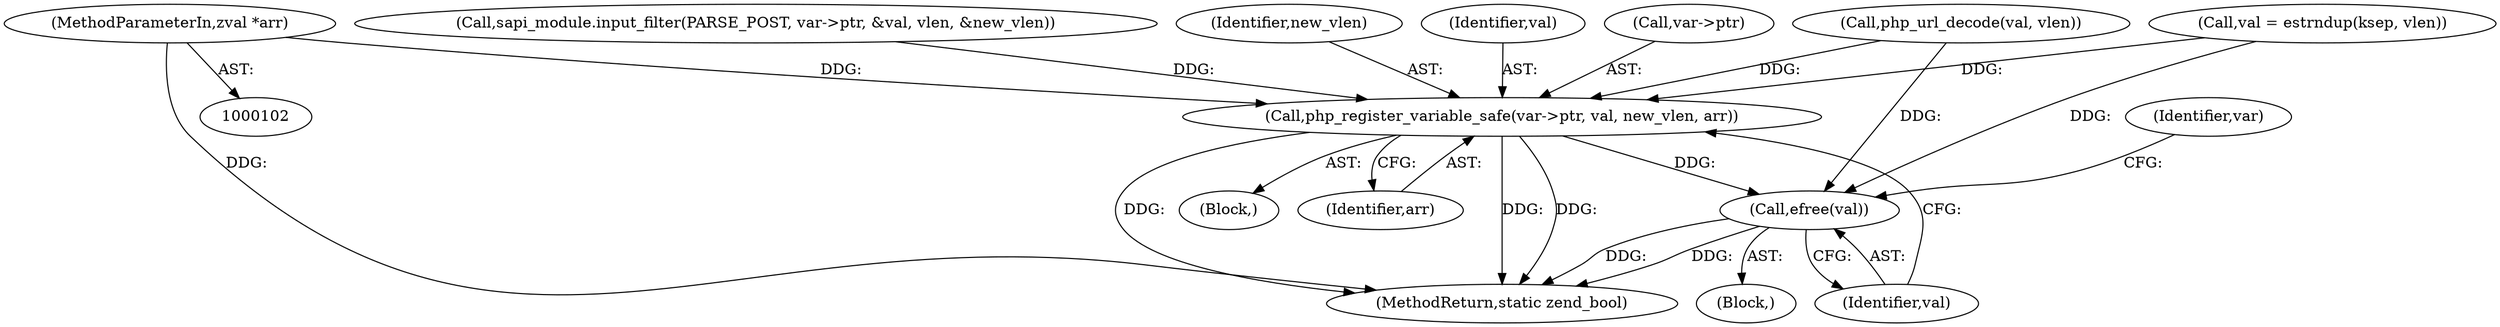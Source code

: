 digraph "0_php-src_a15bffd105ac28fd0dd9b596632dbf035238fda3@pointer" {
"1000103" [label="(MethodParameterIn,zval *arr)"];
"1000232" [label="(Call,php_register_variable_safe(var->ptr, val, new_vlen, arr))"];
"1000239" [label="(Call,efree(val))"];
"1000238" [label="(Identifier,arr)"];
"1000236" [label="(Identifier,val)"];
"1000232" [label="(Call,php_register_variable_safe(var->ptr, val, new_vlen, arr))"];
"1000243" [label="(Identifier,var)"];
"1000233" [label="(Call,var->ptr)"];
"1000254" [label="(MethodReturn,static zend_bool)"];
"1000239" [label="(Call,efree(val))"];
"1000103" [label="(MethodParameterIn,zval *arr)"];
"1000106" [label="(Block,)"];
"1000231" [label="(Block,)"];
"1000221" [label="(Call,sapi_module.input_filter(PARSE_POST, var->ptr, &val, vlen, &new_vlen))"];
"1000240" [label="(Identifier,val)"];
"1000217" [label="(Call,php_url_decode(val, vlen))"];
"1000237" [label="(Identifier,new_vlen)"];
"1000207" [label="(Call,val = estrndup(ksep, vlen))"];
"1000103" -> "1000102"  [label="AST: "];
"1000103" -> "1000254"  [label="DDG: "];
"1000103" -> "1000232"  [label="DDG: "];
"1000232" -> "1000231"  [label="AST: "];
"1000232" -> "1000238"  [label="CFG: "];
"1000233" -> "1000232"  [label="AST: "];
"1000236" -> "1000232"  [label="AST: "];
"1000237" -> "1000232"  [label="AST: "];
"1000238" -> "1000232"  [label="AST: "];
"1000240" -> "1000232"  [label="CFG: "];
"1000232" -> "1000254"  [label="DDG: "];
"1000232" -> "1000254"  [label="DDG: "];
"1000232" -> "1000254"  [label="DDG: "];
"1000221" -> "1000232"  [label="DDG: "];
"1000217" -> "1000232"  [label="DDG: "];
"1000207" -> "1000232"  [label="DDG: "];
"1000232" -> "1000239"  [label="DDG: "];
"1000239" -> "1000106"  [label="AST: "];
"1000239" -> "1000240"  [label="CFG: "];
"1000240" -> "1000239"  [label="AST: "];
"1000243" -> "1000239"  [label="CFG: "];
"1000239" -> "1000254"  [label="DDG: "];
"1000239" -> "1000254"  [label="DDG: "];
"1000217" -> "1000239"  [label="DDG: "];
"1000207" -> "1000239"  [label="DDG: "];
}
